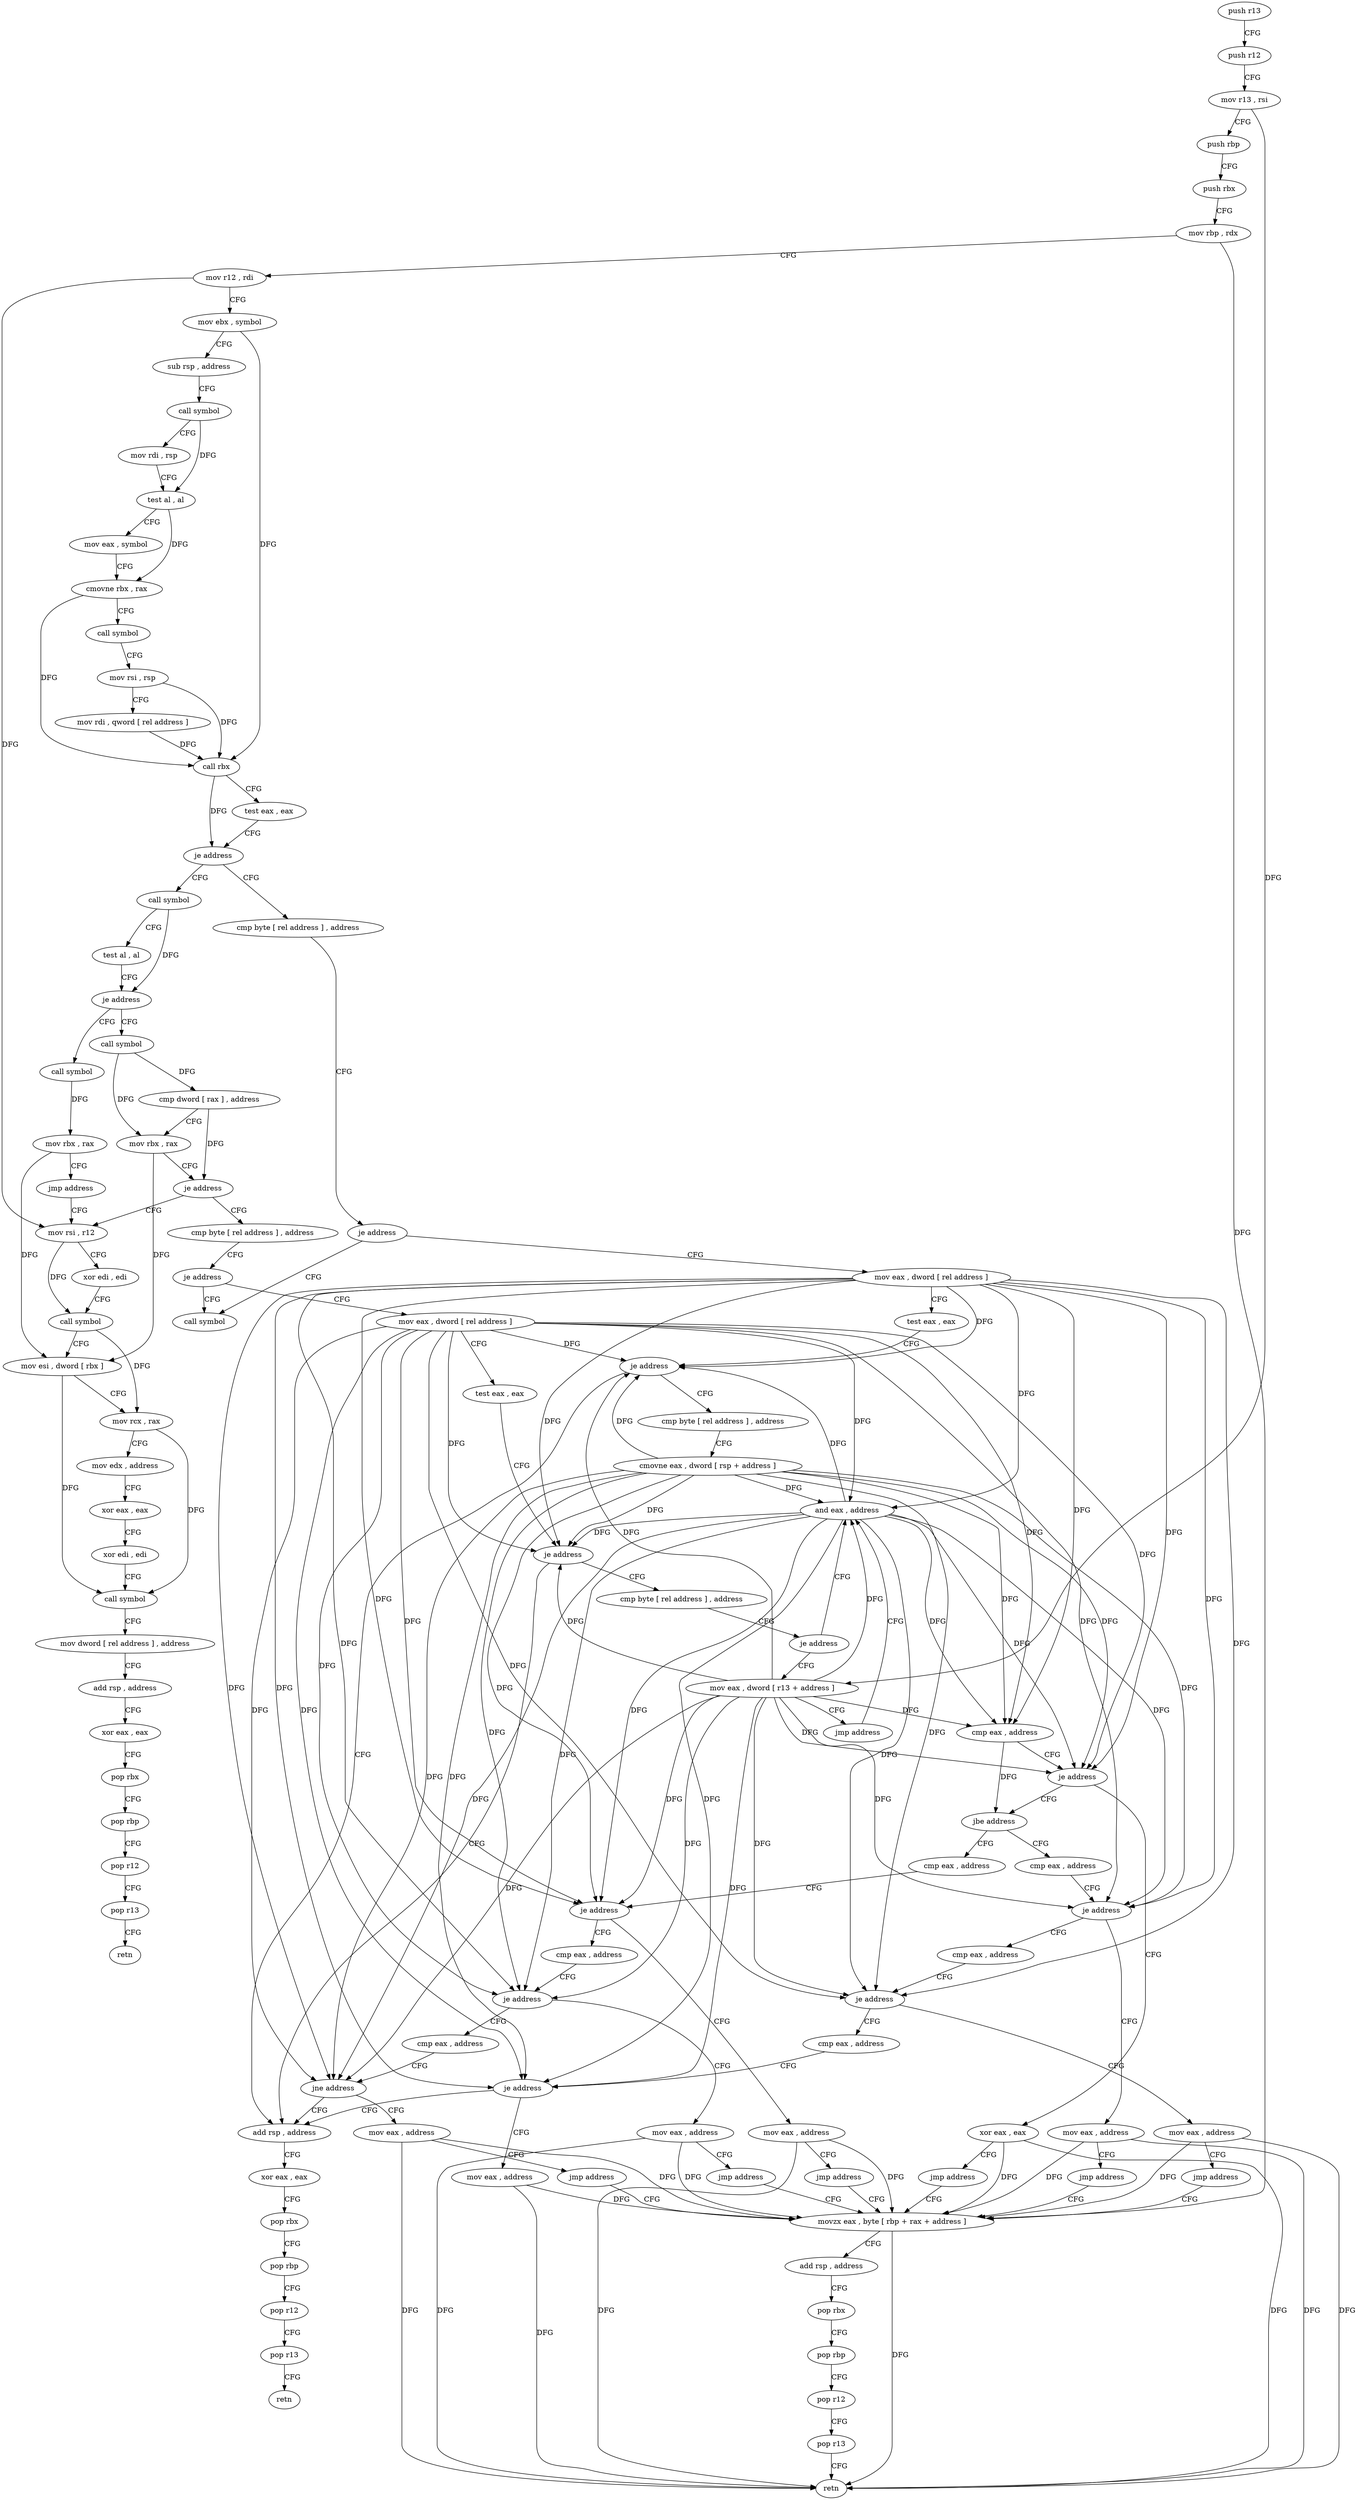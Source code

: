 digraph "func" {
"4219824" [label = "push r13" ]
"4219826" [label = "push r12" ]
"4219828" [label = "mov r13 , rsi" ]
"4219831" [label = "push rbp" ]
"4219832" [label = "push rbx" ]
"4219833" [label = "mov rbp , rdx" ]
"4219836" [label = "mov r12 , rdi" ]
"4219839" [label = "mov ebx , symbol" ]
"4219844" [label = "sub rsp , address" ]
"4219851" [label = "call symbol" ]
"4219856" [label = "mov rdi , rsp" ]
"4219859" [label = "test al , al" ]
"4219861" [label = "mov eax , symbol" ]
"4219866" [label = "cmovne rbx , rax" ]
"4219870" [label = "call symbol" ]
"4219875" [label = "mov rsi , rsp" ]
"4219878" [label = "mov rdi , qword [ rel address ]" ]
"4219885" [label = "call rbx" ]
"4219887" [label = "test eax , eax" ]
"4219889" [label = "je address" ]
"4219984" [label = "cmp byte [ rel address ] , address" ]
"4219891" [label = "call symbol" ]
"4219991" [label = "je address" ]
"4220216" [label = "call symbol" ]
"4219997" [label = "mov eax , dword [ rel address ]" ]
"4219896" [label = "test al , al" ]
"4219898" [label = "je address" ]
"4220128" [label = "call symbol" ]
"4219904" [label = "call symbol" ]
"4220003" [label = "test eax , eax" ]
"4220005" [label = "je address" ]
"4220066" [label = "add rsp , address" ]
"4220007" [label = "cmp byte [ rel address ] , address" ]
"4220133" [label = "mov rbx , rax" ]
"4220136" [label = "jmp address" ]
"4219921" [label = "mov rsi , r12" ]
"4219909" [label = "cmp dword [ rax ] , address" ]
"4219912" [label = "mov rbx , rax" ]
"4219915" [label = "je address" ]
"4220144" [label = "cmp byte [ rel address ] , address" ]
"4220073" [label = "xor eax , eax" ]
"4220075" [label = "pop rbx" ]
"4220076" [label = "pop rbp" ]
"4220077" [label = "pop r12" ]
"4220079" [label = "pop r13" ]
"4220081" [label = "retn" ]
"4220014" [label = "cmovne eax , dword [ rsp + address ]" ]
"4220019" [label = "and eax , address" ]
"4219924" [label = "xor edi , edi" ]
"4219926" [label = "call symbol" ]
"4219931" [label = "mov esi , dword [ rbx ]" ]
"4219933" [label = "mov rcx , rax" ]
"4219936" [label = "mov edx , address" ]
"4219941" [label = "xor eax , eax" ]
"4219943" [label = "xor edi , edi" ]
"4219945" [label = "call symbol" ]
"4219950" [label = "mov dword [ rel address ] , address" ]
"4219960" [label = "add rsp , address" ]
"4219967" [label = "xor eax , eax" ]
"4219969" [label = "pop rbx" ]
"4219970" [label = "pop rbp" ]
"4219971" [label = "pop r12" ]
"4219973" [label = "pop r13" ]
"4219975" [label = "retn" ]
"4220151" [label = "je address" ]
"4220153" [label = "mov eax , dword [ rel address ]" ]
"4220288" [label = "xor eax , eax" ]
"4220290" [label = "jmp address" ]
"4220197" [label = "movzx eax , byte [ rbp + rax + address ]" ]
"4220035" [label = "jbe address" ]
"4220088" [label = "cmp eax , address" ]
"4220037" [label = "cmp eax , address" ]
"4220159" [label = "test eax , eax" ]
"4220161" [label = "je address" ]
"4220163" [label = "cmp byte [ rel address ] , address" ]
"4220202" [label = "add rsp , address" ]
"4220209" [label = "pop rbx" ]
"4220210" [label = "pop rbp" ]
"4220211" [label = "pop r12" ]
"4220213" [label = "pop r13" ]
"4220215" [label = "retn" ]
"4220093" [label = "je address" ]
"4220272" [label = "mov eax , address" ]
"4220099" [label = "cmp eax , address" ]
"4220042" [label = "je address" ]
"4220256" [label = "mov eax , address" ]
"4220048" [label = "cmp eax , address" ]
"4220170" [label = "je address" ]
"4220176" [label = "mov eax , dword [ r13 + address ]" ]
"4220277" [label = "jmp address" ]
"4220104" [label = "je address" ]
"4220224" [label = "mov eax , address" ]
"4220106" [label = "cmp eax , address" ]
"4220261" [label = "jmp address" ]
"4220053" [label = "je address" ]
"4220240" [label = "mov eax , address" ]
"4220059" [label = "cmp eax , address" ]
"4220024" [label = "cmp eax , address" ]
"4220029" [label = "je address" ]
"4220180" [label = "jmp address" ]
"4220229" [label = "jmp address" ]
"4220111" [label = "jne address" ]
"4220113" [label = "mov eax , address" ]
"4220245" [label = "jmp address" ]
"4220064" [label = "je address" ]
"4220192" [label = "mov eax , address" ]
"4220118" [label = "jmp address" ]
"4219824" -> "4219826" [ label = "CFG" ]
"4219826" -> "4219828" [ label = "CFG" ]
"4219828" -> "4219831" [ label = "CFG" ]
"4219828" -> "4220176" [ label = "DFG" ]
"4219831" -> "4219832" [ label = "CFG" ]
"4219832" -> "4219833" [ label = "CFG" ]
"4219833" -> "4219836" [ label = "CFG" ]
"4219833" -> "4220197" [ label = "DFG" ]
"4219836" -> "4219839" [ label = "CFG" ]
"4219836" -> "4219921" [ label = "DFG" ]
"4219839" -> "4219844" [ label = "CFG" ]
"4219839" -> "4219885" [ label = "DFG" ]
"4219844" -> "4219851" [ label = "CFG" ]
"4219851" -> "4219856" [ label = "CFG" ]
"4219851" -> "4219859" [ label = "DFG" ]
"4219856" -> "4219859" [ label = "CFG" ]
"4219859" -> "4219861" [ label = "CFG" ]
"4219859" -> "4219866" [ label = "DFG" ]
"4219861" -> "4219866" [ label = "CFG" ]
"4219866" -> "4219870" [ label = "CFG" ]
"4219866" -> "4219885" [ label = "DFG" ]
"4219870" -> "4219875" [ label = "CFG" ]
"4219875" -> "4219878" [ label = "CFG" ]
"4219875" -> "4219885" [ label = "DFG" ]
"4219878" -> "4219885" [ label = "DFG" ]
"4219885" -> "4219887" [ label = "CFG" ]
"4219885" -> "4219889" [ label = "DFG" ]
"4219887" -> "4219889" [ label = "CFG" ]
"4219889" -> "4219984" [ label = "CFG" ]
"4219889" -> "4219891" [ label = "CFG" ]
"4219984" -> "4219991" [ label = "CFG" ]
"4219891" -> "4219896" [ label = "CFG" ]
"4219891" -> "4219898" [ label = "DFG" ]
"4219991" -> "4220216" [ label = "CFG" ]
"4219991" -> "4219997" [ label = "CFG" ]
"4219997" -> "4220003" [ label = "CFG" ]
"4219997" -> "4220005" [ label = "DFG" ]
"4219997" -> "4220161" [ label = "DFG" ]
"4219997" -> "4220019" [ label = "DFG" ]
"4219997" -> "4220024" [ label = "DFG" ]
"4219997" -> "4220029" [ label = "DFG" ]
"4219997" -> "4220093" [ label = "DFG" ]
"4219997" -> "4220042" [ label = "DFG" ]
"4219997" -> "4220104" [ label = "DFG" ]
"4219997" -> "4220053" [ label = "DFG" ]
"4219997" -> "4220111" [ label = "DFG" ]
"4219997" -> "4220064" [ label = "DFG" ]
"4219896" -> "4219898" [ label = "CFG" ]
"4219898" -> "4220128" [ label = "CFG" ]
"4219898" -> "4219904" [ label = "CFG" ]
"4220128" -> "4220133" [ label = "DFG" ]
"4219904" -> "4219909" [ label = "DFG" ]
"4219904" -> "4219912" [ label = "DFG" ]
"4220003" -> "4220005" [ label = "CFG" ]
"4220005" -> "4220066" [ label = "CFG" ]
"4220005" -> "4220007" [ label = "CFG" ]
"4220066" -> "4220073" [ label = "CFG" ]
"4220007" -> "4220014" [ label = "CFG" ]
"4220133" -> "4220136" [ label = "CFG" ]
"4220133" -> "4219931" [ label = "DFG" ]
"4220136" -> "4219921" [ label = "CFG" ]
"4219921" -> "4219924" [ label = "CFG" ]
"4219921" -> "4219926" [ label = "DFG" ]
"4219909" -> "4219912" [ label = "CFG" ]
"4219909" -> "4219915" [ label = "DFG" ]
"4219912" -> "4219915" [ label = "CFG" ]
"4219912" -> "4219931" [ label = "DFG" ]
"4219915" -> "4220144" [ label = "CFG" ]
"4219915" -> "4219921" [ label = "CFG" ]
"4220144" -> "4220151" [ label = "CFG" ]
"4220073" -> "4220075" [ label = "CFG" ]
"4220075" -> "4220076" [ label = "CFG" ]
"4220076" -> "4220077" [ label = "CFG" ]
"4220077" -> "4220079" [ label = "CFG" ]
"4220079" -> "4220081" [ label = "CFG" ]
"4220014" -> "4220019" [ label = "DFG" ]
"4220014" -> "4220005" [ label = "DFG" ]
"4220014" -> "4220161" [ label = "DFG" ]
"4220014" -> "4220024" [ label = "DFG" ]
"4220014" -> "4220029" [ label = "DFG" ]
"4220014" -> "4220093" [ label = "DFG" ]
"4220014" -> "4220042" [ label = "DFG" ]
"4220014" -> "4220104" [ label = "DFG" ]
"4220014" -> "4220053" [ label = "DFG" ]
"4220014" -> "4220111" [ label = "DFG" ]
"4220014" -> "4220064" [ label = "DFG" ]
"4220019" -> "4220024" [ label = "DFG" ]
"4220019" -> "4220005" [ label = "DFG" ]
"4220019" -> "4220161" [ label = "DFG" ]
"4220019" -> "4220029" [ label = "DFG" ]
"4220019" -> "4220093" [ label = "DFG" ]
"4220019" -> "4220042" [ label = "DFG" ]
"4220019" -> "4220104" [ label = "DFG" ]
"4220019" -> "4220053" [ label = "DFG" ]
"4220019" -> "4220111" [ label = "DFG" ]
"4220019" -> "4220064" [ label = "DFG" ]
"4219924" -> "4219926" [ label = "CFG" ]
"4219926" -> "4219931" [ label = "CFG" ]
"4219926" -> "4219933" [ label = "DFG" ]
"4219931" -> "4219933" [ label = "CFG" ]
"4219931" -> "4219945" [ label = "DFG" ]
"4219933" -> "4219936" [ label = "CFG" ]
"4219933" -> "4219945" [ label = "DFG" ]
"4219936" -> "4219941" [ label = "CFG" ]
"4219941" -> "4219943" [ label = "CFG" ]
"4219943" -> "4219945" [ label = "CFG" ]
"4219945" -> "4219950" [ label = "CFG" ]
"4219950" -> "4219960" [ label = "CFG" ]
"4219960" -> "4219967" [ label = "CFG" ]
"4219967" -> "4219969" [ label = "CFG" ]
"4219969" -> "4219970" [ label = "CFG" ]
"4219970" -> "4219971" [ label = "CFG" ]
"4219971" -> "4219973" [ label = "CFG" ]
"4219973" -> "4219975" [ label = "CFG" ]
"4220151" -> "4220216" [ label = "CFG" ]
"4220151" -> "4220153" [ label = "CFG" ]
"4220153" -> "4220159" [ label = "CFG" ]
"4220153" -> "4220005" [ label = "DFG" ]
"4220153" -> "4220161" [ label = "DFG" ]
"4220153" -> "4220019" [ label = "DFG" ]
"4220153" -> "4220024" [ label = "DFG" ]
"4220153" -> "4220029" [ label = "DFG" ]
"4220153" -> "4220093" [ label = "DFG" ]
"4220153" -> "4220042" [ label = "DFG" ]
"4220153" -> "4220104" [ label = "DFG" ]
"4220153" -> "4220053" [ label = "DFG" ]
"4220153" -> "4220111" [ label = "DFG" ]
"4220153" -> "4220064" [ label = "DFG" ]
"4220288" -> "4220290" [ label = "CFG" ]
"4220288" -> "4220197" [ label = "DFG" ]
"4220288" -> "4220215" [ label = "DFG" ]
"4220290" -> "4220197" [ label = "CFG" ]
"4220197" -> "4220202" [ label = "CFG" ]
"4220197" -> "4220215" [ label = "DFG" ]
"4220035" -> "4220088" [ label = "CFG" ]
"4220035" -> "4220037" [ label = "CFG" ]
"4220088" -> "4220093" [ label = "CFG" ]
"4220037" -> "4220042" [ label = "CFG" ]
"4220159" -> "4220161" [ label = "CFG" ]
"4220161" -> "4220066" [ label = "CFG" ]
"4220161" -> "4220163" [ label = "CFG" ]
"4220163" -> "4220170" [ label = "CFG" ]
"4220202" -> "4220209" [ label = "CFG" ]
"4220209" -> "4220210" [ label = "CFG" ]
"4220210" -> "4220211" [ label = "CFG" ]
"4220211" -> "4220213" [ label = "CFG" ]
"4220213" -> "4220215" [ label = "CFG" ]
"4220093" -> "4220272" [ label = "CFG" ]
"4220093" -> "4220099" [ label = "CFG" ]
"4220272" -> "4220277" [ label = "CFG" ]
"4220272" -> "4220197" [ label = "DFG" ]
"4220272" -> "4220215" [ label = "DFG" ]
"4220099" -> "4220104" [ label = "CFG" ]
"4220042" -> "4220256" [ label = "CFG" ]
"4220042" -> "4220048" [ label = "CFG" ]
"4220256" -> "4220261" [ label = "CFG" ]
"4220256" -> "4220197" [ label = "DFG" ]
"4220256" -> "4220215" [ label = "DFG" ]
"4220048" -> "4220053" [ label = "CFG" ]
"4220170" -> "4220019" [ label = "CFG" ]
"4220170" -> "4220176" [ label = "CFG" ]
"4220176" -> "4220180" [ label = "CFG" ]
"4220176" -> "4220005" [ label = "DFG" ]
"4220176" -> "4220161" [ label = "DFG" ]
"4220176" -> "4220019" [ label = "DFG" ]
"4220176" -> "4220024" [ label = "DFG" ]
"4220176" -> "4220029" [ label = "DFG" ]
"4220176" -> "4220093" [ label = "DFG" ]
"4220176" -> "4220042" [ label = "DFG" ]
"4220176" -> "4220104" [ label = "DFG" ]
"4220176" -> "4220053" [ label = "DFG" ]
"4220176" -> "4220111" [ label = "DFG" ]
"4220176" -> "4220064" [ label = "DFG" ]
"4220277" -> "4220197" [ label = "CFG" ]
"4220104" -> "4220224" [ label = "CFG" ]
"4220104" -> "4220106" [ label = "CFG" ]
"4220224" -> "4220229" [ label = "CFG" ]
"4220224" -> "4220197" [ label = "DFG" ]
"4220224" -> "4220215" [ label = "DFG" ]
"4220106" -> "4220111" [ label = "CFG" ]
"4220261" -> "4220197" [ label = "CFG" ]
"4220053" -> "4220240" [ label = "CFG" ]
"4220053" -> "4220059" [ label = "CFG" ]
"4220240" -> "4220245" [ label = "CFG" ]
"4220240" -> "4220197" [ label = "DFG" ]
"4220240" -> "4220215" [ label = "DFG" ]
"4220059" -> "4220064" [ label = "CFG" ]
"4220024" -> "4220029" [ label = "CFG" ]
"4220024" -> "4220035" [ label = "DFG" ]
"4220029" -> "4220288" [ label = "CFG" ]
"4220029" -> "4220035" [ label = "CFG" ]
"4220180" -> "4220019" [ label = "CFG" ]
"4220229" -> "4220197" [ label = "CFG" ]
"4220111" -> "4220066" [ label = "CFG" ]
"4220111" -> "4220113" [ label = "CFG" ]
"4220113" -> "4220118" [ label = "CFG" ]
"4220113" -> "4220197" [ label = "DFG" ]
"4220113" -> "4220215" [ label = "DFG" ]
"4220245" -> "4220197" [ label = "CFG" ]
"4220064" -> "4220192" [ label = "CFG" ]
"4220064" -> "4220066" [ label = "CFG" ]
"4220192" -> "4220197" [ label = "DFG" ]
"4220192" -> "4220215" [ label = "DFG" ]
"4220118" -> "4220197" [ label = "CFG" ]
}
